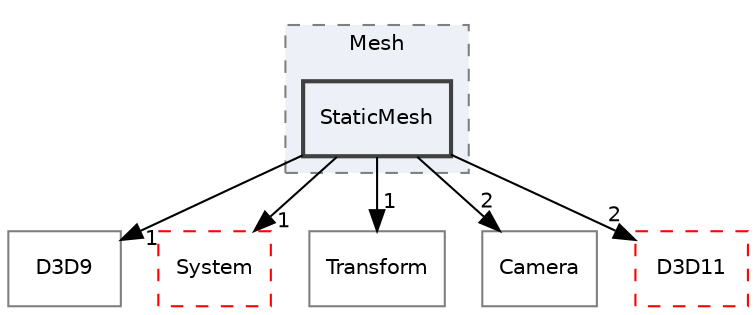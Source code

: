digraph "C:/Users/shiih/Desktop/kiyosumi/DX11Template/Source/Game/Component/Mesh/StaticMesh"
{
 // LATEX_PDF_SIZE
  edge [fontname="Helvetica",fontsize="10",labelfontname="Helvetica",labelfontsize="10"];
  node [fontname="Helvetica",fontsize="10",shape=record];
  compound=true
  subgraph clusterdir_3d90fbdaea75e4290bd37fcdd80cb64c {
    graph [ bgcolor="#edf0f7", pencolor="grey50", style="filled,dashed,", label="Mesh", fontname="Helvetica", fontsize="10", URL="dir_3d90fbdaea75e4290bd37fcdd80cb64c.html"]
  dir_cdcb6ce736cd40ca1bd013259863660f [shape=box, label="StaticMesh", style="filled,bold,", fillcolor="#edf0f7", color="grey25", URL="dir_cdcb6ce736cd40ca1bd013259863660f.html"];
  }
  dir_64b7932af7e910a5dab36cb52f15c61f [shape=box, label="D3D9", style="", fillcolor="#edf0f7", color="grey50", URL="dir_64b7932af7e910a5dab36cb52f15c61f.html"];
  dir_86602465ad759445696399282595f21f [shape=box, label="System", style="dashed,", fillcolor="#edf0f7", color="red", URL="dir_86602465ad759445696399282595f21f.html"];
  dir_87d4fc19022d307d8a33035c79f1d71e [shape=box, label="Transform", style="", fillcolor="#edf0f7", color="grey50", URL="dir_87d4fc19022d307d8a33035c79f1d71e.html"];
  dir_c1403a311cad45b8ce53ca54ee5f9482 [shape=box, label="Camera", style="", fillcolor="#edf0f7", color="grey50", URL="dir_c1403a311cad45b8ce53ca54ee5f9482.html"];
  dir_d6f806a0f8acb4e9216b2e39be4b704c [shape=box, label="D3D11", style="dashed,", fillcolor="#edf0f7", color="red", URL="dir_d6f806a0f8acb4e9216b2e39be4b704c.html"];
  dir_cdcb6ce736cd40ca1bd013259863660f->dir_64b7932af7e910a5dab36cb52f15c61f [headlabel="1", labeldistance=1.5 headhref="dir_000024_000004.html"];
  dir_cdcb6ce736cd40ca1bd013259863660f->dir_86602465ad759445696399282595f21f [headlabel="1", labeldistance=1.5 headhref="dir_000024_000025.html"];
  dir_cdcb6ce736cd40ca1bd013259863660f->dir_87d4fc19022d307d8a33035c79f1d71e [headlabel="1", labeldistance=1.5 headhref="dir_000024_000027.html"];
  dir_cdcb6ce736cd40ca1bd013259863660f->dir_c1403a311cad45b8ce53ca54ee5f9482 [headlabel="2", labeldistance=1.5 headhref="dir_000024_000000.html"];
  dir_cdcb6ce736cd40ca1bd013259863660f->dir_d6f806a0f8acb4e9216b2e39be4b704c [headlabel="2", labeldistance=1.5 headhref="dir_000024_000003.html"];
}
